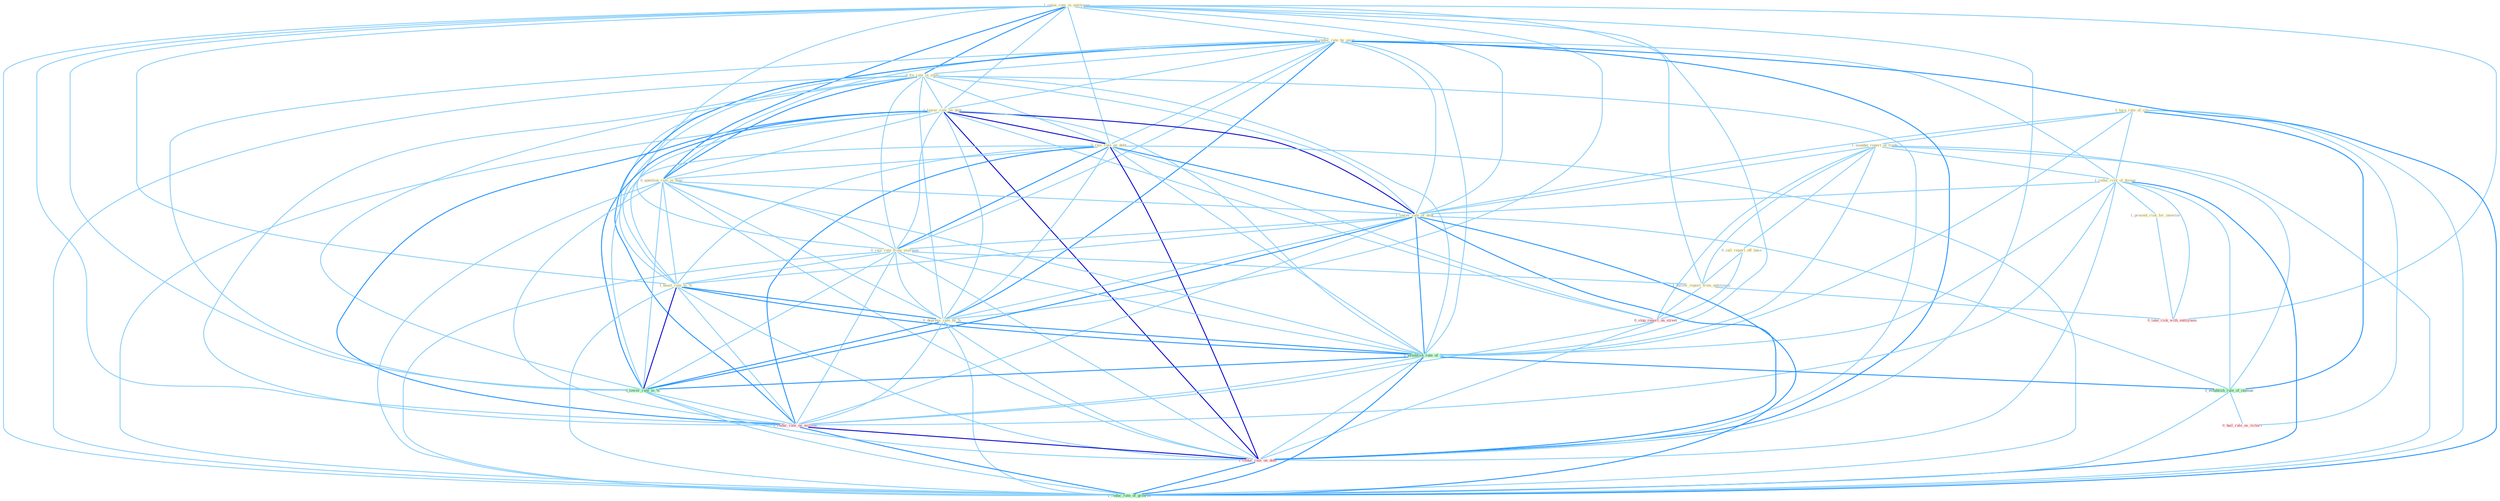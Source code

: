 Graph G{ 
    node
    [shape=polygon,style=filled,width=.5,height=.06,color="#BDFCC9",fixedsize=true,fontsize=4,
    fontcolor="#2f4f4f"];
    {node
    [color="#ffffe0", fontcolor="#8b7d6b"] "1_turn_rule_of_citi " "1_relax_rate_in_entitynam " "1_mandat_report_of_trade " "0_reduc_rate_by_point " "1_reduc_risk_of_diseas " "0_fix_rate_in_state " "1_lower_rate_on_debt " "0_rais_rate_on_debt " "0_call_report_off_base " "0_question_rate_in_hear " "1_lower_rate_of_debt " "1_present_risk_for_investor " "0_rais_rate_from_yearnum " "1_boost_rate_to_% " "1_follow_report_from_entitynam " "0_depress_rate_by_% "}
{node [color="#fff0f5", fontcolor="#b22222"] "0_stop_report_on_street " "0_hail_rule_as_victori " "1_reduc_rate_on_million " "0_take_risk_with_entitynam " "1_reduc_rate_on_debt "}
edge [color="#B0E2FF"];

	"1_turn_rule_of_citi " -- "1_mandat_report_of_trade " [w="1", color="#87cefa" ];
	"1_turn_rule_of_citi " -- "1_reduc_risk_of_diseas " [w="1", color="#87cefa" ];
	"1_turn_rule_of_citi " -- "1_lower_rate_of_debt " [w="1", color="#87cefa" ];
	"1_turn_rule_of_citi " -- "1_establish_rate_of_% " [w="1", color="#87cefa" ];
	"1_turn_rule_of_citi " -- "1_establish_rule_of_immun " [w="2", color="#1e90ff" , len=0.8];
	"1_turn_rule_of_citi " -- "0_hail_rule_as_victori " [w="1", color="#87cefa" ];
	"1_turn_rule_of_citi " -- "1_reduc_rate_of_growth " [w="1", color="#87cefa" ];
	"1_relax_rate_in_entitynam " -- "0_reduc_rate_by_point " [w="1", color="#87cefa" ];
	"1_relax_rate_in_entitynam " -- "0_fix_rate_in_state " [w="2", color="#1e90ff" , len=0.8];
	"1_relax_rate_in_entitynam " -- "1_lower_rate_on_debt " [w="1", color="#87cefa" ];
	"1_relax_rate_in_entitynam " -- "0_rais_rate_on_debt " [w="1", color="#87cefa" ];
	"1_relax_rate_in_entitynam " -- "0_question_rate_in_hear " [w="2", color="#1e90ff" , len=0.8];
	"1_relax_rate_in_entitynam " -- "1_lower_rate_of_debt " [w="1", color="#87cefa" ];
	"1_relax_rate_in_entitynam " -- "0_rais_rate_from_yearnum " [w="1", color="#87cefa" ];
	"1_relax_rate_in_entitynam " -- "1_boost_rate_to_% " [w="1", color="#87cefa" ];
	"1_relax_rate_in_entitynam " -- "1_follow_report_from_entitynam " [w="1", color="#87cefa" ];
	"1_relax_rate_in_entitynam " -- "0_depress_rate_by_% " [w="1", color="#87cefa" ];
	"1_relax_rate_in_entitynam " -- "1_establish_rate_of_% " [w="1", color="#87cefa" ];
	"1_relax_rate_in_entitynam " -- "0_lower_rate_to_% " [w="1", color="#87cefa" ];
	"1_relax_rate_in_entitynam " -- "1_reduc_rate_on_million " [w="1", color="#87cefa" ];
	"1_relax_rate_in_entitynam " -- "0_take_risk_with_entitynam " [w="1", color="#87cefa" ];
	"1_relax_rate_in_entitynam " -- "1_reduc_rate_on_debt " [w="1", color="#87cefa" ];
	"1_relax_rate_in_entitynam " -- "1_reduc_rate_of_growth " [w="1", color="#87cefa" ];
	"1_mandat_report_of_trade " -- "1_reduc_risk_of_diseas " [w="1", color="#87cefa" ];
	"1_mandat_report_of_trade " -- "0_call_report_off_base " [w="1", color="#87cefa" ];
	"1_mandat_report_of_trade " -- "1_lower_rate_of_debt " [w="1", color="#87cefa" ];
	"1_mandat_report_of_trade " -- "1_follow_report_from_entitynam " [w="1", color="#87cefa" ];
	"1_mandat_report_of_trade " -- "1_establish_rate_of_% " [w="1", color="#87cefa" ];
	"1_mandat_report_of_trade " -- "1_establish_rule_of_immun " [w="1", color="#87cefa" ];
	"1_mandat_report_of_trade " -- "0_stop_report_on_street " [w="1", color="#87cefa" ];
	"1_mandat_report_of_trade " -- "1_reduc_rate_of_growth " [w="1", color="#87cefa" ];
	"0_reduc_rate_by_point " -- "1_reduc_risk_of_diseas " [w="1", color="#87cefa" ];
	"0_reduc_rate_by_point " -- "0_fix_rate_in_state " [w="1", color="#87cefa" ];
	"0_reduc_rate_by_point " -- "1_lower_rate_on_debt " [w="1", color="#87cefa" ];
	"0_reduc_rate_by_point " -- "0_rais_rate_on_debt " [w="1", color="#87cefa" ];
	"0_reduc_rate_by_point " -- "0_question_rate_in_hear " [w="1", color="#87cefa" ];
	"0_reduc_rate_by_point " -- "1_lower_rate_of_debt " [w="1", color="#87cefa" ];
	"0_reduc_rate_by_point " -- "0_rais_rate_from_yearnum " [w="1", color="#87cefa" ];
	"0_reduc_rate_by_point " -- "1_boost_rate_to_% " [w="1", color="#87cefa" ];
	"0_reduc_rate_by_point " -- "0_depress_rate_by_% " [w="2", color="#1e90ff" , len=0.8];
	"0_reduc_rate_by_point " -- "1_establish_rate_of_% " [w="1", color="#87cefa" ];
	"0_reduc_rate_by_point " -- "0_lower_rate_to_% " [w="1", color="#87cefa" ];
	"0_reduc_rate_by_point " -- "1_reduc_rate_on_million " [w="2", color="#1e90ff" , len=0.8];
	"0_reduc_rate_by_point " -- "1_reduc_rate_on_debt " [w="2", color="#1e90ff" , len=0.8];
	"0_reduc_rate_by_point " -- "1_reduc_rate_of_growth " [w="2", color="#1e90ff" , len=0.8];
	"1_reduc_risk_of_diseas " -- "1_lower_rate_of_debt " [w="1", color="#87cefa" ];
	"1_reduc_risk_of_diseas " -- "1_present_risk_for_investor " [w="1", color="#87cefa" ];
	"1_reduc_risk_of_diseas " -- "1_establish_rate_of_% " [w="1", color="#87cefa" ];
	"1_reduc_risk_of_diseas " -- "1_establish_rule_of_immun " [w="1", color="#87cefa" ];
	"1_reduc_risk_of_diseas " -- "1_reduc_rate_on_million " [w="1", color="#87cefa" ];
	"1_reduc_risk_of_diseas " -- "0_take_risk_with_entitynam " [w="1", color="#87cefa" ];
	"1_reduc_risk_of_diseas " -- "1_reduc_rate_on_debt " [w="1", color="#87cefa" ];
	"1_reduc_risk_of_diseas " -- "1_reduc_rate_of_growth " [w="2", color="#1e90ff" , len=0.8];
	"0_fix_rate_in_state " -- "1_lower_rate_on_debt " [w="1", color="#87cefa" ];
	"0_fix_rate_in_state " -- "0_rais_rate_on_debt " [w="1", color="#87cefa" ];
	"0_fix_rate_in_state " -- "0_question_rate_in_hear " [w="2", color="#1e90ff" , len=0.8];
	"0_fix_rate_in_state " -- "1_lower_rate_of_debt " [w="1", color="#87cefa" ];
	"0_fix_rate_in_state " -- "0_rais_rate_from_yearnum " [w="1", color="#87cefa" ];
	"0_fix_rate_in_state " -- "1_boost_rate_to_% " [w="1", color="#87cefa" ];
	"0_fix_rate_in_state " -- "0_depress_rate_by_% " [w="1", color="#87cefa" ];
	"0_fix_rate_in_state " -- "1_establish_rate_of_% " [w="1", color="#87cefa" ];
	"0_fix_rate_in_state " -- "0_lower_rate_to_% " [w="1", color="#87cefa" ];
	"0_fix_rate_in_state " -- "1_reduc_rate_on_million " [w="1", color="#87cefa" ];
	"0_fix_rate_in_state " -- "1_reduc_rate_on_debt " [w="1", color="#87cefa" ];
	"0_fix_rate_in_state " -- "1_reduc_rate_of_growth " [w="1", color="#87cefa" ];
	"1_lower_rate_on_debt " -- "0_rais_rate_on_debt " [w="3", color="#0000cd" , len=0.6];
	"1_lower_rate_on_debt " -- "0_question_rate_in_hear " [w="1", color="#87cefa" ];
	"1_lower_rate_on_debt " -- "1_lower_rate_of_debt " [w="3", color="#0000cd" , len=0.6];
	"1_lower_rate_on_debt " -- "0_rais_rate_from_yearnum " [w="1", color="#87cefa" ];
	"1_lower_rate_on_debt " -- "1_boost_rate_to_% " [w="1", color="#87cefa" ];
	"1_lower_rate_on_debt " -- "0_depress_rate_by_% " [w="1", color="#87cefa" ];
	"1_lower_rate_on_debt " -- "1_establish_rate_of_% " [w="1", color="#87cefa" ];
	"1_lower_rate_on_debt " -- "0_lower_rate_to_% " [w="2", color="#1e90ff" , len=0.8];
	"1_lower_rate_on_debt " -- "0_stop_report_on_street " [w="1", color="#87cefa" ];
	"1_lower_rate_on_debt " -- "1_reduc_rate_on_million " [w="2", color="#1e90ff" , len=0.8];
	"1_lower_rate_on_debt " -- "1_reduc_rate_on_debt " [w="3", color="#0000cd" , len=0.6];
	"1_lower_rate_on_debt " -- "1_reduc_rate_of_growth " [w="1", color="#87cefa" ];
	"0_rais_rate_on_debt " -- "0_question_rate_in_hear " [w="1", color="#87cefa" ];
	"0_rais_rate_on_debt " -- "1_lower_rate_of_debt " [w="2", color="#1e90ff" , len=0.8];
	"0_rais_rate_on_debt " -- "0_rais_rate_from_yearnum " [w="2", color="#1e90ff" , len=0.8];
	"0_rais_rate_on_debt " -- "1_boost_rate_to_% " [w="1", color="#87cefa" ];
	"0_rais_rate_on_debt " -- "0_depress_rate_by_% " [w="1", color="#87cefa" ];
	"0_rais_rate_on_debt " -- "1_establish_rate_of_% " [w="1", color="#87cefa" ];
	"0_rais_rate_on_debt " -- "0_lower_rate_to_% " [w="1", color="#87cefa" ];
	"0_rais_rate_on_debt " -- "0_stop_report_on_street " [w="1", color="#87cefa" ];
	"0_rais_rate_on_debt " -- "1_reduc_rate_on_million " [w="2", color="#1e90ff" , len=0.8];
	"0_rais_rate_on_debt " -- "1_reduc_rate_on_debt " [w="3", color="#0000cd" , len=0.6];
	"0_rais_rate_on_debt " -- "1_reduc_rate_of_growth " [w="1", color="#87cefa" ];
	"0_call_report_off_base " -- "1_follow_report_from_entitynam " [w="1", color="#87cefa" ];
	"0_call_report_off_base " -- "0_stop_report_on_street " [w="1", color="#87cefa" ];
	"0_question_rate_in_hear " -- "1_lower_rate_of_debt " [w="1", color="#87cefa" ];
	"0_question_rate_in_hear " -- "0_rais_rate_from_yearnum " [w="1", color="#87cefa" ];
	"0_question_rate_in_hear " -- "1_boost_rate_to_% " [w="1", color="#87cefa" ];
	"0_question_rate_in_hear " -- "0_depress_rate_by_% " [w="1", color="#87cefa" ];
	"0_question_rate_in_hear " -- "1_establish_rate_of_% " [w="1", color="#87cefa" ];
	"0_question_rate_in_hear " -- "0_lower_rate_to_% " [w="1", color="#87cefa" ];
	"0_question_rate_in_hear " -- "1_reduc_rate_on_million " [w="1", color="#87cefa" ];
	"0_question_rate_in_hear " -- "1_reduc_rate_on_debt " [w="1", color="#87cefa" ];
	"0_question_rate_in_hear " -- "1_reduc_rate_of_growth " [w="1", color="#87cefa" ];
	"1_lower_rate_of_debt " -- "0_rais_rate_from_yearnum " [w="1", color="#87cefa" ];
	"1_lower_rate_of_debt " -- "1_boost_rate_to_% " [w="1", color="#87cefa" ];
	"1_lower_rate_of_debt " -- "0_depress_rate_by_% " [w="1", color="#87cefa" ];
	"1_lower_rate_of_debt " -- "1_establish_rate_of_% " [w="2", color="#1e90ff" , len=0.8];
	"1_lower_rate_of_debt " -- "0_lower_rate_to_% " [w="2", color="#1e90ff" , len=0.8];
	"1_lower_rate_of_debt " -- "1_establish_rule_of_immun " [w="1", color="#87cefa" ];
	"1_lower_rate_of_debt " -- "1_reduc_rate_on_million " [w="1", color="#87cefa" ];
	"1_lower_rate_of_debt " -- "1_reduc_rate_on_debt " [w="2", color="#1e90ff" , len=0.8];
	"1_lower_rate_of_debt " -- "1_reduc_rate_of_growth " [w="2", color="#1e90ff" , len=0.8];
	"1_present_risk_for_investor " -- "0_take_risk_with_entitynam " [w="1", color="#87cefa" ];
	"0_rais_rate_from_yearnum " -- "1_boost_rate_to_% " [w="1", color="#87cefa" ];
	"0_rais_rate_from_yearnum " -- "1_follow_report_from_entitynam " [w="1", color="#87cefa" ];
	"0_rais_rate_from_yearnum " -- "0_depress_rate_by_% " [w="1", color="#87cefa" ];
	"0_rais_rate_from_yearnum " -- "1_establish_rate_of_% " [w="1", color="#87cefa" ];
	"0_rais_rate_from_yearnum " -- "0_lower_rate_to_% " [w="1", color="#87cefa" ];
	"0_rais_rate_from_yearnum " -- "1_reduc_rate_on_million " [w="1", color="#87cefa" ];
	"0_rais_rate_from_yearnum " -- "1_reduc_rate_on_debt " [w="1", color="#87cefa" ];
	"0_rais_rate_from_yearnum " -- "1_reduc_rate_of_growth " [w="1", color="#87cefa" ];
	"1_boost_rate_to_% " -- "0_depress_rate_by_% " [w="2", color="#1e90ff" , len=0.8];
	"1_boost_rate_to_% " -- "1_establish_rate_of_% " [w="2", color="#1e90ff" , len=0.8];
	"1_boost_rate_to_% " -- "0_lower_rate_to_% " [w="3", color="#0000cd" , len=0.6];
	"1_boost_rate_to_% " -- "1_reduc_rate_on_million " [w="1", color="#87cefa" ];
	"1_boost_rate_to_% " -- "1_reduc_rate_on_debt " [w="1", color="#87cefa" ];
	"1_boost_rate_to_% " -- "1_reduc_rate_of_growth " [w="1", color="#87cefa" ];
	"1_follow_report_from_entitynam " -- "0_stop_report_on_street " [w="1", color="#87cefa" ];
	"1_follow_report_from_entitynam " -- "0_take_risk_with_entitynam " [w="1", color="#87cefa" ];
	"0_depress_rate_by_% " -- "1_establish_rate_of_% " [w="2", color="#1e90ff" , len=0.8];
	"0_depress_rate_by_% " -- "0_lower_rate_to_% " [w="2", color="#1e90ff" , len=0.8];
	"0_depress_rate_by_% " -- "1_reduc_rate_on_million " [w="1", color="#87cefa" ];
	"0_depress_rate_by_% " -- "1_reduc_rate_on_debt " [w="1", color="#87cefa" ];
	"0_depress_rate_by_% " -- "1_reduc_rate_of_growth " [w="1", color="#87cefa" ];
	"1_establish_rate_of_% " -- "0_lower_rate_to_% " [w="2", color="#1e90ff" , len=0.8];
	"1_establish_rate_of_% " -- "1_establish_rule_of_immun " [w="2", color="#1e90ff" , len=0.8];
	"1_establish_rate_of_% " -- "1_reduc_rate_on_million " [w="1", color="#87cefa" ];
	"1_establish_rate_of_% " -- "1_reduc_rate_on_debt " [w="1", color="#87cefa" ];
	"1_establish_rate_of_% " -- "1_reduc_rate_of_growth " [w="2", color="#1e90ff" , len=0.8];
	"0_lower_rate_to_% " -- "1_reduc_rate_on_million " [w="1", color="#87cefa" ];
	"0_lower_rate_to_% " -- "1_reduc_rate_on_debt " [w="1", color="#87cefa" ];
	"0_lower_rate_to_% " -- "1_reduc_rate_of_growth " [w="1", color="#87cefa" ];
	"1_establish_rule_of_immun " -- "0_hail_rule_as_victori " [w="1", color="#87cefa" ];
	"1_establish_rule_of_immun " -- "1_reduc_rate_of_growth " [w="1", color="#87cefa" ];
	"0_stop_report_on_street " -- "1_reduc_rate_on_million " [w="1", color="#87cefa" ];
	"0_stop_report_on_street " -- "1_reduc_rate_on_debt " [w="1", color="#87cefa" ];
	"1_reduc_rate_on_million " -- "1_reduc_rate_on_debt " [w="3", color="#0000cd" , len=0.6];
	"1_reduc_rate_on_million " -- "1_reduc_rate_of_growth " [w="2", color="#1e90ff" , len=0.8];
	"1_reduc_rate_on_debt " -- "1_reduc_rate_of_growth " [w="2", color="#1e90ff" , len=0.8];
}